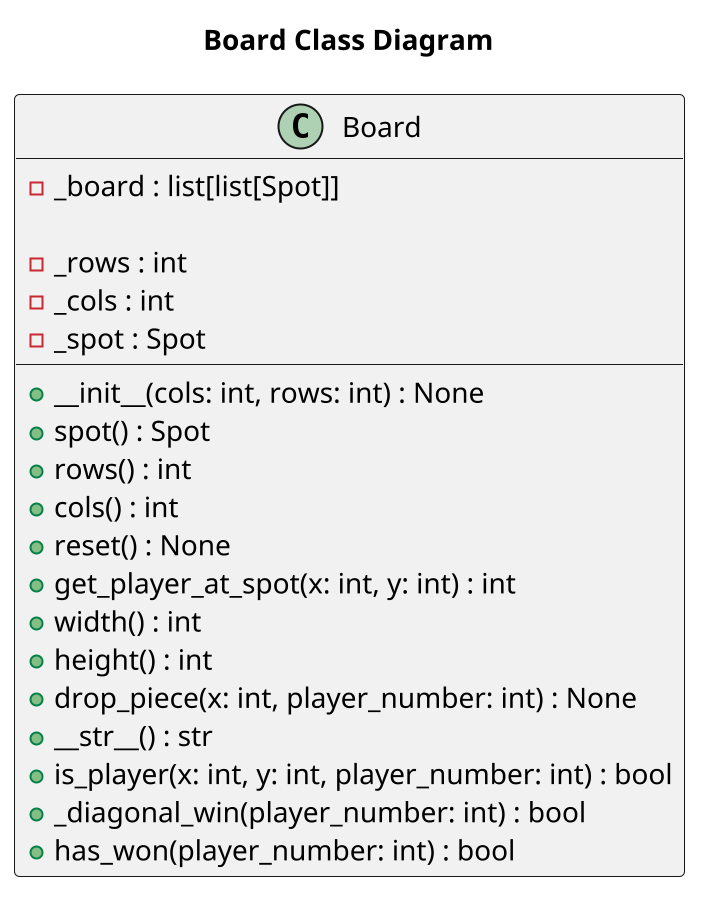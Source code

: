 @startuml
scale 2
title "Board Class Diagram"
class Board {
    -_board : list[list[Spot]]

    +__init__(cols: int, rows: int) : None
    -_rows : int
    -_cols : int
    -_spot : Spot

    +spot() : Spot
    +rows() : int
    +cols() : int
    +reset() : None
    +get_player_at_spot(x: int, y: int) : int
    +width() : int
    +height() : int
    +drop_piece(x: int, player_number: int) : None
    +__str__() : str
    +is_player(x: int, y: int, player_number: int) : bool
    +_diagonal_win(player_number: int) : bool
    +has_won(player_number: int) : bool
}
@enduml